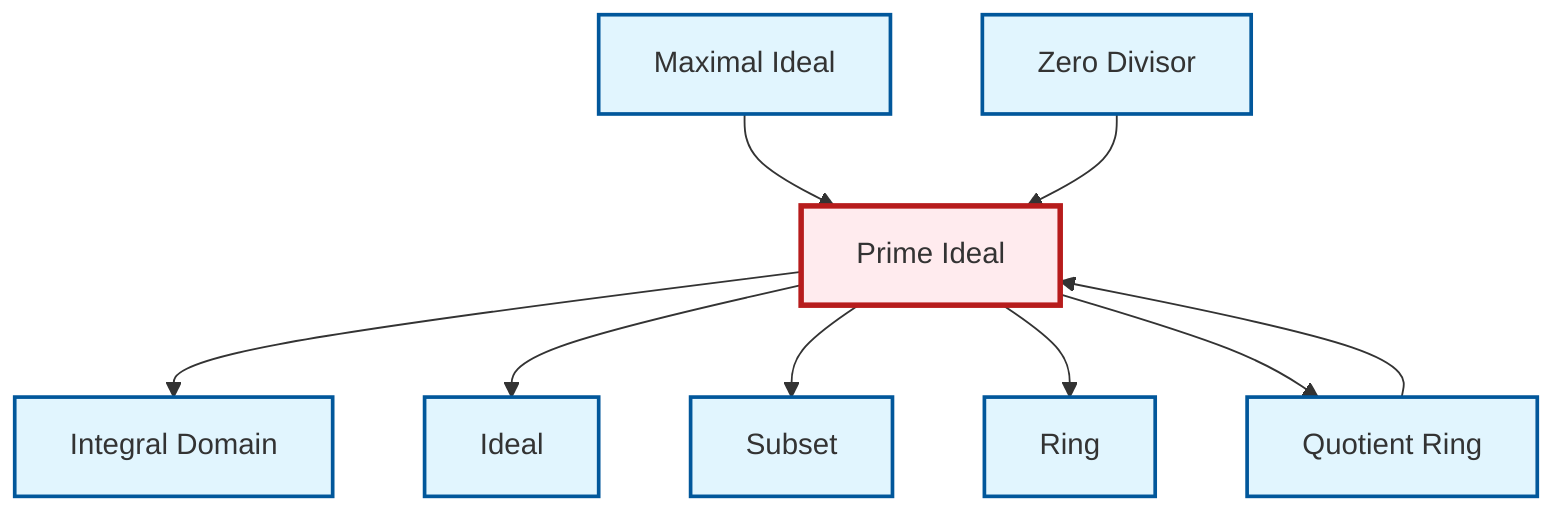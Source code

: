 graph TD
    classDef definition fill:#e1f5fe,stroke:#01579b,stroke-width:2px
    classDef theorem fill:#f3e5f5,stroke:#4a148c,stroke-width:2px
    classDef axiom fill:#fff3e0,stroke:#e65100,stroke-width:2px
    classDef example fill:#e8f5e9,stroke:#1b5e20,stroke-width:2px
    classDef current fill:#ffebee,stroke:#b71c1c,stroke-width:3px
    def-ideal["Ideal"]:::definition
    def-ring["Ring"]:::definition
    def-subset["Subset"]:::definition
    def-prime-ideal["Prime Ideal"]:::definition
    def-integral-domain["Integral Domain"]:::definition
    def-zero-divisor["Zero Divisor"]:::definition
    def-quotient-ring["Quotient Ring"]:::definition
    def-maximal-ideal["Maximal Ideal"]:::definition
    def-prime-ideal --> def-integral-domain
    def-prime-ideal --> def-ideal
    def-quotient-ring --> def-prime-ideal
    def-maximal-ideal --> def-prime-ideal
    def-prime-ideal --> def-subset
    def-zero-divisor --> def-prime-ideal
    def-prime-ideal --> def-ring
    def-prime-ideal --> def-quotient-ring
    class def-prime-ideal current